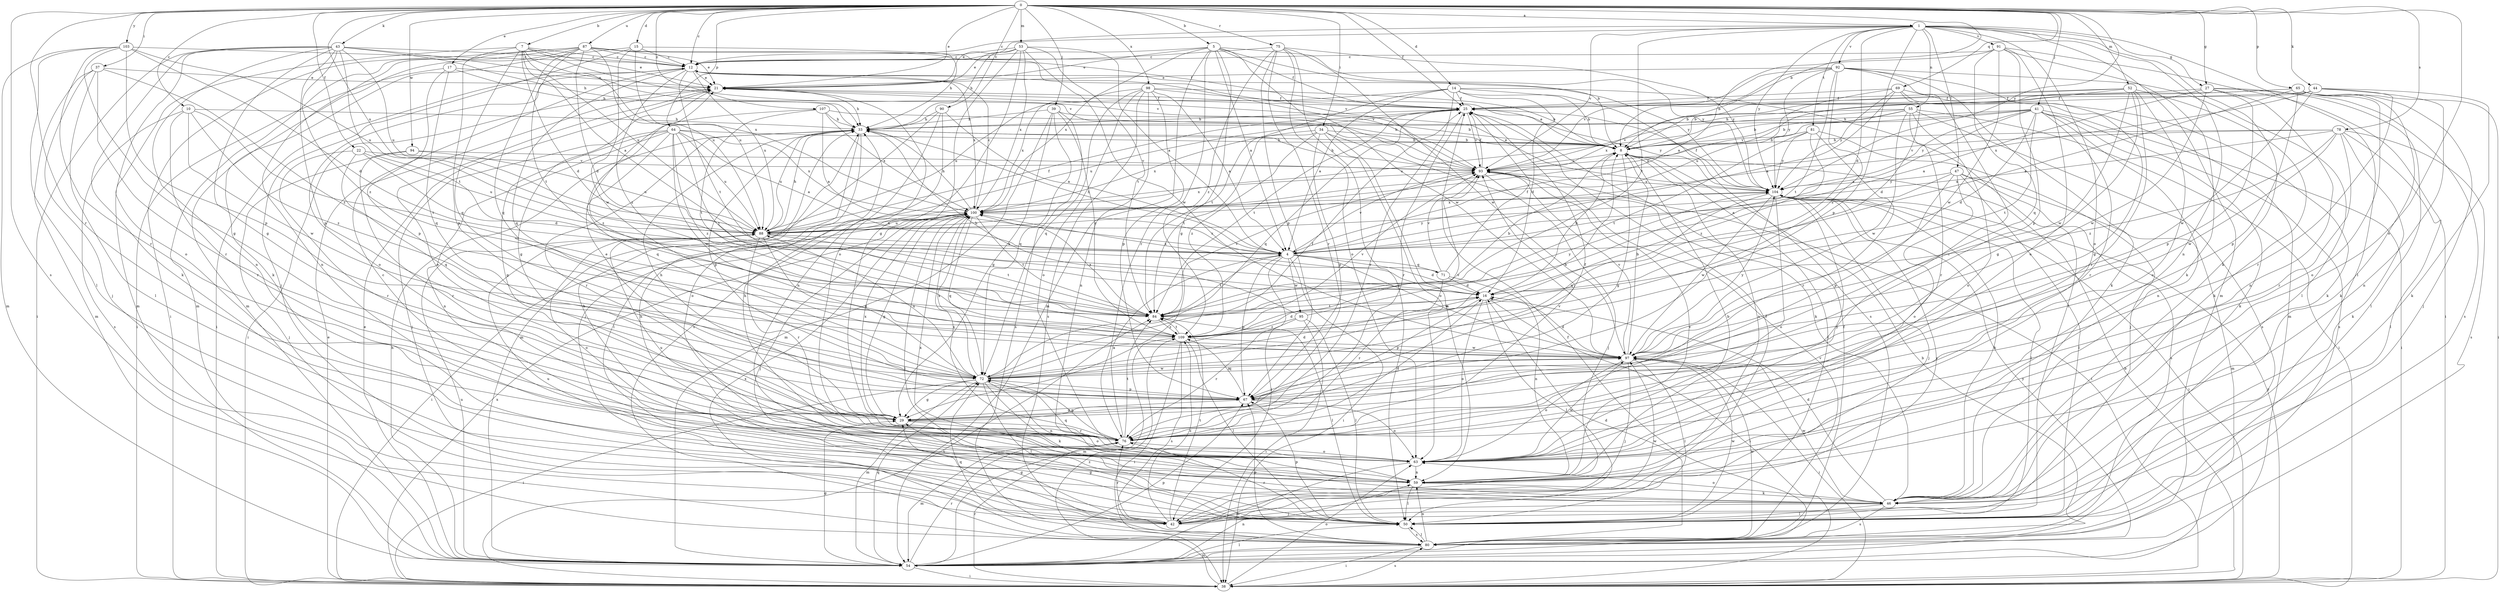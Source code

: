 strict digraph  {
0;
1;
4;
5;
7;
8;
10;
12;
14;
15;
16;
17;
21;
22;
25;
27;
29;
33;
34;
37;
38;
39;
41;
42;
43;
44;
46;
47;
50;
52;
53;
54;
55;
59;
63;
64;
65;
67;
69;
71;
72;
75;
76;
78;
80;
81;
84;
87;
88;
90;
91;
92;
93;
94;
95;
97;
98;
100;
103;
104;
107;
109;
0 -> 1  [label=a];
0 -> 5  [label=b];
0 -> 7  [label=b];
0 -> 8  [label=b];
0 -> 10  [label=c];
0 -> 12  [label=c];
0 -> 14  [label=d];
0 -> 15  [label=d];
0 -> 17  [label=e];
0 -> 21  [label=e];
0 -> 22  [label=f];
0 -> 25  [label=f];
0 -> 27  [label=g];
0 -> 34  [label=i];
0 -> 37  [label=i];
0 -> 39  [label=j];
0 -> 41  [label=j];
0 -> 43  [label=k];
0 -> 44  [label=k];
0 -> 52  [label=m];
0 -> 53  [label=m];
0 -> 63  [label=o];
0 -> 64  [label=p];
0 -> 65  [label=p];
0 -> 69  [label=q];
0 -> 75  [label=r];
0 -> 76  [label=r];
0 -> 78  [label=s];
0 -> 80  [label=s];
0 -> 87  [label=u];
0 -> 88  [label=u];
0 -> 90  [label=v];
0 -> 94  [label=w];
0 -> 98  [label=x];
0 -> 103  [label=y];
0 -> 104  [label=y];
0 -> 107  [label=z];
1 -> 12  [label=c];
1 -> 16  [label=d];
1 -> 21  [label=e];
1 -> 27  [label=g];
1 -> 46  [label=k];
1 -> 47  [label=l];
1 -> 50  [label=l];
1 -> 54  [label=m];
1 -> 55  [label=n];
1 -> 59  [label=n];
1 -> 63  [label=o];
1 -> 67  [label=p];
1 -> 81  [label=t];
1 -> 84  [label=t];
1 -> 91  [label=v];
1 -> 92  [label=v];
1 -> 93  [label=v];
1 -> 104  [label=y];
4 -> 16  [label=d];
4 -> 33  [label=h];
4 -> 38  [label=i];
4 -> 42  [label=j];
4 -> 67  [label=p];
4 -> 71  [label=q];
4 -> 84  [label=t];
4 -> 93  [label=v];
4 -> 95  [label=w];
4 -> 97  [label=w];
4 -> 100  [label=x];
4 -> 104  [label=y];
5 -> 4  [label=a];
5 -> 8  [label=b];
5 -> 12  [label=c];
5 -> 21  [label=e];
5 -> 25  [label=f];
5 -> 29  [label=g];
5 -> 54  [label=m];
5 -> 76  [label=r];
5 -> 97  [label=w];
5 -> 100  [label=x];
5 -> 104  [label=y];
7 -> 4  [label=a];
7 -> 12  [label=c];
7 -> 16  [label=d];
7 -> 21  [label=e];
7 -> 54  [label=m];
7 -> 67  [label=p];
7 -> 72  [label=q];
7 -> 88  [label=u];
7 -> 93  [label=v];
7 -> 100  [label=x];
8 -> 21  [label=e];
8 -> 29  [label=g];
8 -> 50  [label=l];
8 -> 59  [label=n];
8 -> 93  [label=v];
10 -> 33  [label=h];
10 -> 76  [label=r];
10 -> 80  [label=s];
10 -> 84  [label=t];
10 -> 97  [label=w];
10 -> 109  [label=z];
12 -> 21  [label=e];
12 -> 38  [label=i];
12 -> 63  [label=o];
12 -> 72  [label=q];
12 -> 84  [label=t];
12 -> 88  [label=u];
12 -> 93  [label=v];
12 -> 100  [label=x];
12 -> 104  [label=y];
12 -> 109  [label=z];
14 -> 4  [label=a];
14 -> 8  [label=b];
14 -> 16  [label=d];
14 -> 25  [label=f];
14 -> 50  [label=l];
14 -> 76  [label=r];
14 -> 80  [label=s];
14 -> 84  [label=t];
14 -> 88  [label=u];
15 -> 12  [label=c];
15 -> 33  [label=h];
15 -> 42  [label=j];
15 -> 54  [label=m];
15 -> 88  [label=u];
15 -> 97  [label=w];
16 -> 8  [label=b];
16 -> 38  [label=i];
16 -> 50  [label=l];
16 -> 63  [label=o];
16 -> 67  [label=p];
16 -> 84  [label=t];
17 -> 21  [label=e];
17 -> 33  [label=h];
17 -> 38  [label=i];
17 -> 67  [label=p];
17 -> 72  [label=q];
21 -> 25  [label=f];
21 -> 29  [label=g];
21 -> 33  [label=h];
21 -> 38  [label=i];
21 -> 59  [label=n];
22 -> 16  [label=d];
22 -> 72  [label=q];
22 -> 76  [label=r];
22 -> 88  [label=u];
22 -> 93  [label=v];
25 -> 33  [label=h];
25 -> 72  [label=q];
25 -> 76  [label=r];
25 -> 84  [label=t];
25 -> 88  [label=u];
25 -> 93  [label=v];
25 -> 104  [label=y];
27 -> 4  [label=a];
27 -> 25  [label=f];
27 -> 50  [label=l];
27 -> 59  [label=n];
27 -> 67  [label=p];
27 -> 80  [label=s];
27 -> 97  [label=w];
29 -> 21  [label=e];
29 -> 25  [label=f];
29 -> 33  [label=h];
29 -> 63  [label=o];
29 -> 76  [label=r];
29 -> 100  [label=x];
33 -> 8  [label=b];
33 -> 50  [label=l];
33 -> 63  [label=o];
33 -> 67  [label=p];
33 -> 76  [label=r];
33 -> 88  [label=u];
34 -> 8  [label=b];
34 -> 46  [label=k];
34 -> 59  [label=n];
34 -> 63  [label=o];
34 -> 67  [label=p];
34 -> 84  [label=t];
34 -> 100  [label=x];
34 -> 109  [label=z];
37 -> 21  [label=e];
37 -> 42  [label=j];
37 -> 50  [label=l];
37 -> 54  [label=m];
37 -> 76  [label=r];
37 -> 109  [label=z];
38 -> 8  [label=b];
38 -> 21  [label=e];
38 -> 63  [label=o];
38 -> 76  [label=r];
38 -> 80  [label=s];
38 -> 84  [label=t];
38 -> 100  [label=x];
38 -> 104  [label=y];
38 -> 109  [label=z];
39 -> 8  [label=b];
39 -> 29  [label=g];
39 -> 33  [label=h];
39 -> 54  [label=m];
39 -> 72  [label=q];
39 -> 80  [label=s];
39 -> 109  [label=z];
41 -> 4  [label=a];
41 -> 8  [label=b];
41 -> 16  [label=d];
41 -> 33  [label=h];
41 -> 38  [label=i];
41 -> 46  [label=k];
41 -> 59  [label=n];
41 -> 76  [label=r];
41 -> 80  [label=s];
41 -> 84  [label=t];
41 -> 93  [label=v];
41 -> 104  [label=y];
42 -> 25  [label=f];
42 -> 29  [label=g];
42 -> 76  [label=r];
42 -> 84  [label=t];
42 -> 97  [label=w];
42 -> 104  [label=y];
42 -> 109  [label=z];
43 -> 12  [label=c];
43 -> 29  [label=g];
43 -> 33  [label=h];
43 -> 38  [label=i];
43 -> 46  [label=k];
43 -> 59  [label=n];
43 -> 63  [label=o];
43 -> 67  [label=p];
43 -> 84  [label=t];
43 -> 88  [label=u];
43 -> 93  [label=v];
43 -> 109  [label=z];
44 -> 8  [label=b];
44 -> 25  [label=f];
44 -> 46  [label=k];
44 -> 59  [label=n];
44 -> 76  [label=r];
44 -> 97  [label=w];
44 -> 100  [label=x];
46 -> 16  [label=d];
46 -> 33  [label=h];
46 -> 42  [label=j];
46 -> 50  [label=l];
46 -> 63  [label=o];
46 -> 80  [label=s];
46 -> 97  [label=w];
47 -> 4  [label=a];
47 -> 50  [label=l];
47 -> 54  [label=m];
47 -> 63  [label=o];
47 -> 67  [label=p];
47 -> 80  [label=s];
47 -> 104  [label=y];
50 -> 29  [label=g];
50 -> 67  [label=p];
50 -> 76  [label=r];
50 -> 80  [label=s];
50 -> 88  [label=u];
50 -> 97  [label=w];
52 -> 25  [label=f];
52 -> 29  [label=g];
52 -> 46  [label=k];
52 -> 63  [label=o];
52 -> 76  [label=r];
52 -> 88  [label=u];
52 -> 97  [label=w];
52 -> 100  [label=x];
53 -> 4  [label=a];
53 -> 12  [label=c];
53 -> 21  [label=e];
53 -> 29  [label=g];
53 -> 33  [label=h];
53 -> 63  [label=o];
53 -> 84  [label=t];
53 -> 97  [label=w];
53 -> 100  [label=x];
54 -> 8  [label=b];
54 -> 21  [label=e];
54 -> 25  [label=f];
54 -> 29  [label=g];
54 -> 33  [label=h];
54 -> 38  [label=i];
54 -> 50  [label=l];
54 -> 59  [label=n];
54 -> 67  [label=p];
54 -> 72  [label=q];
54 -> 76  [label=r];
54 -> 88  [label=u];
54 -> 104  [label=y];
55 -> 8  [label=b];
55 -> 33  [label=h];
55 -> 38  [label=i];
55 -> 63  [label=o];
55 -> 76  [label=r];
55 -> 80  [label=s];
55 -> 88  [label=u];
55 -> 93  [label=v];
55 -> 97  [label=w];
59 -> 8  [label=b];
59 -> 12  [label=c];
59 -> 33  [label=h];
59 -> 46  [label=k];
59 -> 50  [label=l];
59 -> 93  [label=v];
59 -> 100  [label=x];
63 -> 33  [label=h];
63 -> 54  [label=m];
63 -> 59  [label=n];
63 -> 72  [label=q];
63 -> 88  [label=u];
63 -> 97  [label=w];
63 -> 104  [label=y];
64 -> 4  [label=a];
64 -> 8  [label=b];
64 -> 29  [label=g];
64 -> 42  [label=j];
64 -> 59  [label=n];
64 -> 72  [label=q];
64 -> 84  [label=t];
64 -> 88  [label=u];
64 -> 97  [label=w];
64 -> 100  [label=x];
64 -> 109  [label=z];
65 -> 4  [label=a];
65 -> 8  [label=b];
65 -> 25  [label=f];
65 -> 38  [label=i];
65 -> 42  [label=j];
65 -> 46  [label=k];
65 -> 63  [label=o];
65 -> 67  [label=p];
67 -> 29  [label=g];
67 -> 63  [label=o];
67 -> 109  [label=z];
69 -> 4  [label=a];
69 -> 16  [label=d];
69 -> 25  [label=f];
69 -> 29  [label=g];
69 -> 46  [label=k];
69 -> 88  [label=u];
69 -> 104  [label=y];
71 -> 16  [label=d];
71 -> 25  [label=f];
71 -> 59  [label=n];
71 -> 76  [label=r];
71 -> 93  [label=v];
71 -> 100  [label=x];
72 -> 8  [label=b];
72 -> 16  [label=d];
72 -> 25  [label=f];
72 -> 29  [label=g];
72 -> 38  [label=i];
72 -> 46  [label=k];
72 -> 50  [label=l];
72 -> 54  [label=m];
72 -> 59  [label=n];
72 -> 67  [label=p];
72 -> 88  [label=u];
72 -> 93  [label=v];
72 -> 97  [label=w];
72 -> 100  [label=x];
75 -> 12  [label=c];
75 -> 50  [label=l];
75 -> 63  [label=o];
75 -> 67  [label=p];
75 -> 76  [label=r];
75 -> 97  [label=w];
75 -> 104  [label=y];
75 -> 109  [label=z];
76 -> 4  [label=a];
76 -> 16  [label=d];
76 -> 21  [label=e];
76 -> 54  [label=m];
76 -> 63  [label=o];
76 -> 72  [label=q];
76 -> 84  [label=t];
76 -> 93  [label=v];
76 -> 100  [label=x];
78 -> 8  [label=b];
78 -> 46  [label=k];
78 -> 50  [label=l];
78 -> 76  [label=r];
78 -> 80  [label=s];
78 -> 88  [label=u];
78 -> 93  [label=v];
78 -> 97  [label=w];
78 -> 109  [label=z];
80 -> 16  [label=d];
80 -> 25  [label=f];
80 -> 38  [label=i];
80 -> 50  [label=l];
80 -> 54  [label=m];
80 -> 59  [label=n];
80 -> 67  [label=p];
80 -> 72  [label=q];
80 -> 93  [label=v];
80 -> 97  [label=w];
80 -> 100  [label=x];
81 -> 8  [label=b];
81 -> 42  [label=j];
81 -> 76  [label=r];
81 -> 84  [label=t];
81 -> 104  [label=y];
81 -> 109  [label=z];
84 -> 8  [label=b];
84 -> 50  [label=l];
84 -> 93  [label=v];
84 -> 100  [label=x];
84 -> 109  [label=z];
87 -> 12  [label=c];
87 -> 16  [label=d];
87 -> 21  [label=e];
87 -> 25  [label=f];
87 -> 38  [label=i];
87 -> 46  [label=k];
87 -> 54  [label=m];
87 -> 59  [label=n];
87 -> 72  [label=q];
87 -> 84  [label=t];
87 -> 88  [label=u];
87 -> 93  [label=v];
88 -> 4  [label=a];
88 -> 25  [label=f];
88 -> 33  [label=h];
88 -> 63  [label=o];
88 -> 72  [label=q];
88 -> 76  [label=r];
88 -> 84  [label=t];
88 -> 100  [label=x];
90 -> 4  [label=a];
90 -> 33  [label=h];
90 -> 42  [label=j];
90 -> 54  [label=m];
90 -> 80  [label=s];
91 -> 4  [label=a];
91 -> 12  [label=c];
91 -> 38  [label=i];
91 -> 46  [label=k];
91 -> 63  [label=o];
91 -> 67  [label=p];
91 -> 72  [label=q];
91 -> 97  [label=w];
92 -> 8  [label=b];
92 -> 21  [label=e];
92 -> 46  [label=k];
92 -> 50  [label=l];
92 -> 54  [label=m];
92 -> 76  [label=r];
92 -> 84  [label=t];
92 -> 93  [label=v];
92 -> 104  [label=y];
92 -> 109  [label=z];
93 -> 25  [label=f];
93 -> 33  [label=h];
93 -> 38  [label=i];
93 -> 42  [label=j];
93 -> 100  [label=x];
93 -> 104  [label=y];
94 -> 42  [label=j];
94 -> 76  [label=r];
94 -> 88  [label=u];
94 -> 93  [label=v];
95 -> 33  [label=h];
95 -> 38  [label=i];
95 -> 50  [label=l];
95 -> 76  [label=r];
95 -> 104  [label=y];
95 -> 109  [label=z];
97 -> 8  [label=b];
97 -> 16  [label=d];
97 -> 38  [label=i];
97 -> 42  [label=j];
97 -> 50  [label=l];
97 -> 63  [label=o];
97 -> 72  [label=q];
97 -> 93  [label=v];
97 -> 104  [label=y];
98 -> 4  [label=a];
98 -> 8  [label=b];
98 -> 25  [label=f];
98 -> 59  [label=n];
98 -> 63  [label=o];
98 -> 67  [label=p];
98 -> 72  [label=q];
98 -> 80  [label=s];
98 -> 100  [label=x];
100 -> 12  [label=c];
100 -> 29  [label=g];
100 -> 33  [label=h];
100 -> 38  [label=i];
100 -> 42  [label=j];
100 -> 50  [label=l];
100 -> 72  [label=q];
100 -> 84  [label=t];
100 -> 88  [label=u];
103 -> 12  [label=c];
103 -> 16  [label=d];
103 -> 29  [label=g];
103 -> 50  [label=l];
103 -> 54  [label=m];
103 -> 67  [label=p];
103 -> 76  [label=r];
103 -> 88  [label=u];
104 -> 21  [label=e];
104 -> 25  [label=f];
104 -> 38  [label=i];
104 -> 42  [label=j];
104 -> 46  [label=k];
104 -> 50  [label=l];
104 -> 63  [label=o];
104 -> 72  [label=q];
104 -> 97  [label=w];
104 -> 100  [label=x];
107 -> 4  [label=a];
107 -> 8  [label=b];
107 -> 33  [label=h];
107 -> 84  [label=t];
107 -> 100  [label=x];
107 -> 109  [label=z];
109 -> 16  [label=d];
109 -> 38  [label=i];
109 -> 50  [label=l];
109 -> 54  [label=m];
109 -> 80  [label=s];
109 -> 84  [label=t];
109 -> 93  [label=v];
109 -> 97  [label=w];
}
